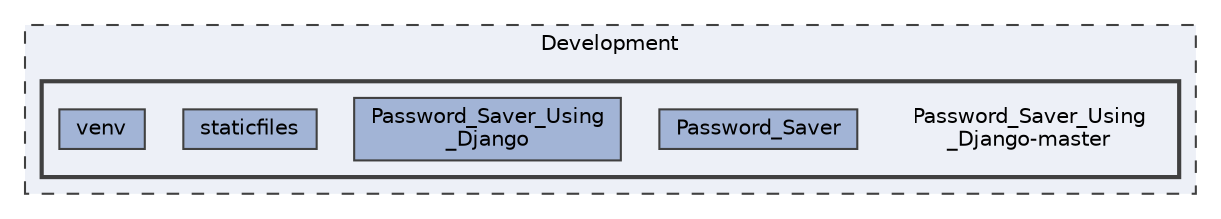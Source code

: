 digraph "C:/Users/LukeMabie/documents/Development/Password_Saver_Using_Django-master"
{
 // LATEX_PDF_SIZE
  bgcolor="transparent";
  edge [fontname=Helvetica,fontsize=10,labelfontname=Helvetica,labelfontsize=10];
  node [fontname=Helvetica,fontsize=10,shape=box,height=0.2,width=0.4];
  compound=true
  subgraph clusterdir_576187522c208298cdcbb28dcf7d7358 {
    graph [ bgcolor="#edf0f7", pencolor="grey25", label="Development", fontname=Helvetica,fontsize=10 style="filled,dashed", URL="dir_576187522c208298cdcbb28dcf7d7358.html",tooltip=""]
  subgraph clusterdir_ff4764ec7dfbe88649969698f113c0b1 {
    graph [ bgcolor="#edf0f7", pencolor="grey25", label="", fontname=Helvetica,fontsize=10 style="filled,bold", URL="dir_ff4764ec7dfbe88649969698f113c0b1.html",tooltip=""]
    dir_ff4764ec7dfbe88649969698f113c0b1 [shape=plaintext, label="Password_Saver_Using\l_Django-master"];
  dir_2aefc3a2467fafdaa190b88ac74c76be [label="Password_Saver", fillcolor="#a2b4d6", color="grey25", style="filled", URL="dir_2aefc3a2467fafdaa190b88ac74c76be.html",tooltip=""];
  dir_00c4735056d42ef29c7d382c16114d40 [label="Password_Saver_Using\l_Django", fillcolor="#a2b4d6", color="grey25", style="filled", URL="dir_00c4735056d42ef29c7d382c16114d40.html",tooltip=""];
  dir_3ac057b69f3ac0b929932292256cc1de [label="staticfiles", fillcolor="#a2b4d6", color="grey25", style="filled", URL="dir_3ac057b69f3ac0b929932292256cc1de.html",tooltip=""];
  dir_f3205debbc96ff851e83d1ac1028ff7c [label="venv", fillcolor="#a2b4d6", color="grey25", style="filled", URL="dir_f3205debbc96ff851e83d1ac1028ff7c.html",tooltip=""];
  }
  }
}
